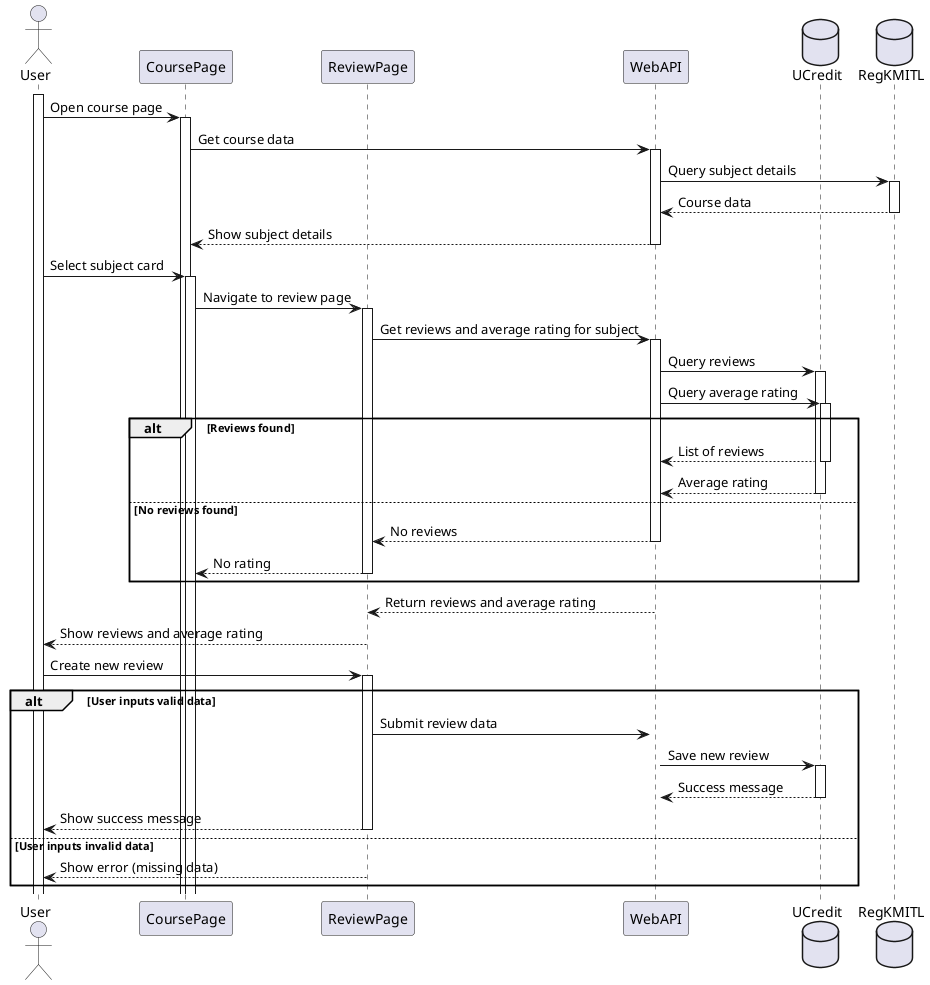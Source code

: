 @startuml Review Page
actor User
participant CoursePage
participant ReviewPage
participant WebAPI
database UCredit
database RegKMITL

activate User
User -> CoursePage ++ : Open course page
CoursePage -> WebAPI ++ : Get course data
WebAPI -> RegKMITL ++ : Query subject details
return Course data
return Show subject details

User -> CoursePage ++ : Select subject card
CoursePage -> ReviewPage ++ : Navigate to review page
ReviewPage -> WebAPI ++ : Get reviews and average rating for subject
WebAPI -> UCredit ++ : Query reviews 
WebAPI -> UCredit ++ : Query average rating 

alt Reviews found
    return List of reviews
    return Average rating
else No reviews found
    return No reviews
    return No rating
end

WebAPI --> ReviewPage -- : Return reviews and average rating
ReviewPage --> User -- : Show reviews and average rating

User -> ReviewPage ++ : Create new review

alt User inputs valid data
    ReviewPage -> WebAPI ++ : Submit review data
    WebAPI -> UCredit ++ : Save new review
    return Success message
    ReviewPage --> User -- : Show success message
else User inputs invalid data
    ReviewPage --> User -- : Show error (missing data)
end

@enduml
